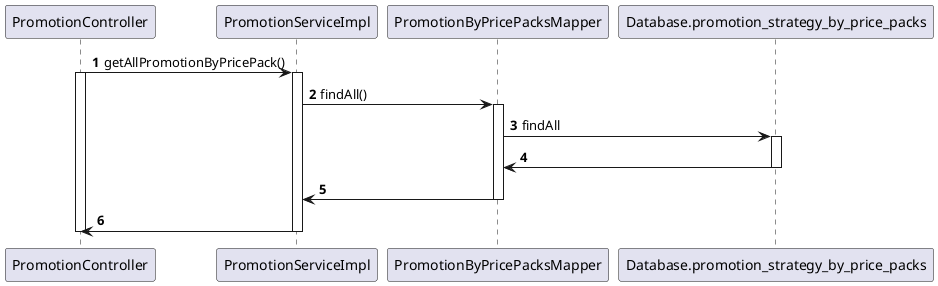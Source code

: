 @startuml
autonumber 1 1 "<b>0"
PromotionController -> PromotionServiceImpl : getAllPromotionByPricePack()
activate PromotionController
activate PromotionServiceImpl
PromotionServiceImpl -> PromotionByPricePacksMapper : findAll()
activate PromotionByPricePacksMapper
PromotionByPricePacksMapper -> Database.promotion_strategy_by_price_packs : findAll
activate Database.promotion_strategy_by_price_packs
PromotionByPricePacksMapper <- Database.promotion_strategy_by_price_packs :
deactivate Database.promotion_strategy_by_price_packs
PromotionServiceImpl <- PromotionByPricePacksMapper :
deactivate PromotionByPricePacksMapper
PromotionController  <- PromotionServiceImpl:
deactivate PromotionServiceImpl
deactivate PromotionController
@enduml
